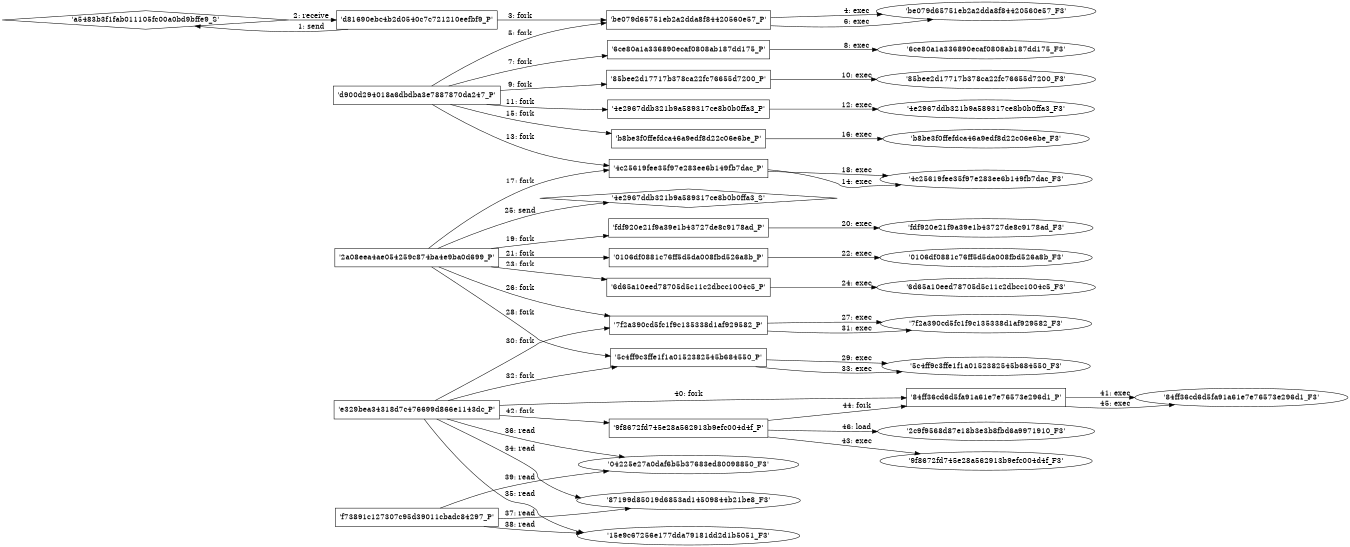 digraph "D:\Learning\Paper\apt\基于CTI的攻击预警\Dataset\攻击图\ASGfromALLCTI\Twin zero-day attacks PROMETHIUM and NEODYMIUM target individuals in Europe.dot" {
rankdir="LR"
size="9"
fixedsize="false"
splines="true"
nodesep=0.3
ranksep=0
fontsize=10
overlap="scalexy"
engine= "neato"
	"'a5483b3f1fab011105fc00a0bd9bffe9_S'" [node_type=Socket shape=diamond]
	"'d81690ebc4b2d0540c7c721210eefbf9_P'" [node_type=Process shape=box]
	"'d81690ebc4b2d0540c7c721210eefbf9_P'" -> "'a5483b3f1fab011105fc00a0bd9bffe9_S'" [label="1: send"]
	"'a5483b3f1fab011105fc00a0bd9bffe9_S'" -> "'d81690ebc4b2d0540c7c721210eefbf9_P'" [label="2: receive"]
	"'d81690ebc4b2d0540c7c721210eefbf9_P'" [node_type=Process shape=box]
	"'be079d65751eb2a2dda8f84420560e57_P'" [node_type=Process shape=box]
	"'d81690ebc4b2d0540c7c721210eefbf9_P'" -> "'be079d65751eb2a2dda8f84420560e57_P'" [label="3: fork"]
	"'be079d65751eb2a2dda8f84420560e57_P'" [node_type=Process shape=box]
	"'be079d65751eb2a2dda8f84420560e57_F3'" [node_type=File shape=ellipse]
	"'be079d65751eb2a2dda8f84420560e57_P'" -> "'be079d65751eb2a2dda8f84420560e57_F3'" [label="4: exec"]
	"'d900d294018a6dbdba3e7887870da247_P'" [node_type=Process shape=box]
	"'be079d65751eb2a2dda8f84420560e57_P'" [node_type=Process shape=box]
	"'d900d294018a6dbdba3e7887870da247_P'" -> "'be079d65751eb2a2dda8f84420560e57_P'" [label="5: fork"]
	"'be079d65751eb2a2dda8f84420560e57_P'" [node_type=Process shape=box]
	"'be079d65751eb2a2dda8f84420560e57_F3'" [node_type=File shape=ellipse]
	"'be079d65751eb2a2dda8f84420560e57_P'" -> "'be079d65751eb2a2dda8f84420560e57_F3'" [label="6: exec"]
	"'d900d294018a6dbdba3e7887870da247_P'" [node_type=Process shape=box]
	"'6ce80a1a336890ecaf0808ab187dd175_P'" [node_type=Process shape=box]
	"'d900d294018a6dbdba3e7887870da247_P'" -> "'6ce80a1a336890ecaf0808ab187dd175_P'" [label="7: fork"]
	"'6ce80a1a336890ecaf0808ab187dd175_P'" [node_type=Process shape=box]
	"'6ce80a1a336890ecaf0808ab187dd175_F3'" [node_type=File shape=ellipse]
	"'6ce80a1a336890ecaf0808ab187dd175_P'" -> "'6ce80a1a336890ecaf0808ab187dd175_F3'" [label="8: exec"]
	"'d900d294018a6dbdba3e7887870da247_P'" [node_type=Process shape=box]
	"'85bee2d17717b378ca22fc76655d7200_P'" [node_type=Process shape=box]
	"'d900d294018a6dbdba3e7887870da247_P'" -> "'85bee2d17717b378ca22fc76655d7200_P'" [label="9: fork"]
	"'85bee2d17717b378ca22fc76655d7200_P'" [node_type=Process shape=box]
	"'85bee2d17717b378ca22fc76655d7200_F3'" [node_type=File shape=ellipse]
	"'85bee2d17717b378ca22fc76655d7200_P'" -> "'85bee2d17717b378ca22fc76655d7200_F3'" [label="10: exec"]
	"'d900d294018a6dbdba3e7887870da247_P'" [node_type=Process shape=box]
	"'4e2967ddb321b9a589317ce8b0b0ffa3_P'" [node_type=Process shape=box]
	"'d900d294018a6dbdba3e7887870da247_P'" -> "'4e2967ddb321b9a589317ce8b0b0ffa3_P'" [label="11: fork"]
	"'4e2967ddb321b9a589317ce8b0b0ffa3_P'" [node_type=Process shape=box]
	"'4e2967ddb321b9a589317ce8b0b0ffa3_F3'" [node_type=File shape=ellipse]
	"'4e2967ddb321b9a589317ce8b0b0ffa3_P'" -> "'4e2967ddb321b9a589317ce8b0b0ffa3_F3'" [label="12: exec"]
	"'d900d294018a6dbdba3e7887870da247_P'" [node_type=Process shape=box]
	"'4c25619fee35f97e283ee6b149fb7dac_P'" [node_type=Process shape=box]
	"'d900d294018a6dbdba3e7887870da247_P'" -> "'4c25619fee35f97e283ee6b149fb7dac_P'" [label="13: fork"]
	"'4c25619fee35f97e283ee6b149fb7dac_P'" [node_type=Process shape=box]
	"'4c25619fee35f97e283ee6b149fb7dac_F3'" [node_type=File shape=ellipse]
	"'4c25619fee35f97e283ee6b149fb7dac_P'" -> "'4c25619fee35f97e283ee6b149fb7dac_F3'" [label="14: exec"]
	"'d900d294018a6dbdba3e7887870da247_P'" [node_type=Process shape=box]
	"'b8be3f0ffefdca46a9edf8d22c06e6be_P'" [node_type=Process shape=box]
	"'d900d294018a6dbdba3e7887870da247_P'" -> "'b8be3f0ffefdca46a9edf8d22c06e6be_P'" [label="15: fork"]
	"'b8be3f0ffefdca46a9edf8d22c06e6be_P'" [node_type=Process shape=box]
	"'b8be3f0ffefdca46a9edf8d22c06e6be_F3'" [node_type=File shape=ellipse]
	"'b8be3f0ffefdca46a9edf8d22c06e6be_P'" -> "'b8be3f0ffefdca46a9edf8d22c06e6be_F3'" [label="16: exec"]
	"'2a08eea4ae054259c874ba4e9ba0d699_P'" [node_type=Process shape=box]
	"'4c25619fee35f97e283ee6b149fb7dac_P'" [node_type=Process shape=box]
	"'2a08eea4ae054259c874ba4e9ba0d699_P'" -> "'4c25619fee35f97e283ee6b149fb7dac_P'" [label="17: fork"]
	"'4c25619fee35f97e283ee6b149fb7dac_P'" [node_type=Process shape=box]
	"'4c25619fee35f97e283ee6b149fb7dac_F3'" [node_type=File shape=ellipse]
	"'4c25619fee35f97e283ee6b149fb7dac_P'" -> "'4c25619fee35f97e283ee6b149fb7dac_F3'" [label="18: exec"]
	"'2a08eea4ae054259c874ba4e9ba0d699_P'" [node_type=Process shape=box]
	"'fdf920e21f9a39e1b43727de8c9178ad_P'" [node_type=Process shape=box]
	"'2a08eea4ae054259c874ba4e9ba0d699_P'" -> "'fdf920e21f9a39e1b43727de8c9178ad_P'" [label="19: fork"]
	"'fdf920e21f9a39e1b43727de8c9178ad_P'" [node_type=Process shape=box]
	"'fdf920e21f9a39e1b43727de8c9178ad_F3'" [node_type=File shape=ellipse]
	"'fdf920e21f9a39e1b43727de8c9178ad_P'" -> "'fdf920e21f9a39e1b43727de8c9178ad_F3'" [label="20: exec"]
	"'2a08eea4ae054259c874ba4e9ba0d699_P'" [node_type=Process shape=box]
	"'0106df0881c76ff5d5da008fbd526a8b_P'" [node_type=Process shape=box]
	"'2a08eea4ae054259c874ba4e9ba0d699_P'" -> "'0106df0881c76ff5d5da008fbd526a8b_P'" [label="21: fork"]
	"'0106df0881c76ff5d5da008fbd526a8b_P'" [node_type=Process shape=box]
	"'0106df0881c76ff5d5da008fbd526a8b_F3'" [node_type=File shape=ellipse]
	"'0106df0881c76ff5d5da008fbd526a8b_P'" -> "'0106df0881c76ff5d5da008fbd526a8b_F3'" [label="22: exec"]
	"'2a08eea4ae054259c874ba4e9ba0d699_P'" [node_type=Process shape=box]
	"'6d65a10eed78705d5c11c2dbcc1004c5_P'" [node_type=Process shape=box]
	"'2a08eea4ae054259c874ba4e9ba0d699_P'" -> "'6d65a10eed78705d5c11c2dbcc1004c5_P'" [label="23: fork"]
	"'6d65a10eed78705d5c11c2dbcc1004c5_P'" [node_type=Process shape=box]
	"'6d65a10eed78705d5c11c2dbcc1004c5_F3'" [node_type=File shape=ellipse]
	"'6d65a10eed78705d5c11c2dbcc1004c5_P'" -> "'6d65a10eed78705d5c11c2dbcc1004c5_F3'" [label="24: exec"]
	"'4e2967ddb321b9a589317ce8b0b0ffa3_S'" [node_type=Socket shape=diamond]
	"'2a08eea4ae054259c874ba4e9ba0d699_P'" [node_type=Process shape=box]
	"'2a08eea4ae054259c874ba4e9ba0d699_P'" -> "'4e2967ddb321b9a589317ce8b0b0ffa3_S'" [label="25: send"]
	"'2a08eea4ae054259c874ba4e9ba0d699_P'" [node_type=Process shape=box]
	"'7f2a390cd5fc1f9c135338d1af929582_P'" [node_type=Process shape=box]
	"'2a08eea4ae054259c874ba4e9ba0d699_P'" -> "'7f2a390cd5fc1f9c135338d1af929582_P'" [label="26: fork"]
	"'7f2a390cd5fc1f9c135338d1af929582_P'" [node_type=Process shape=box]
	"'7f2a390cd5fc1f9c135338d1af929582_F3'" [node_type=File shape=ellipse]
	"'7f2a390cd5fc1f9c135338d1af929582_P'" -> "'7f2a390cd5fc1f9c135338d1af929582_F3'" [label="27: exec"]
	"'2a08eea4ae054259c874ba4e9ba0d699_P'" [node_type=Process shape=box]
	"'5c4ff9c3ffe1f1a0152382545b684550_P'" [node_type=Process shape=box]
	"'2a08eea4ae054259c874ba4e9ba0d699_P'" -> "'5c4ff9c3ffe1f1a0152382545b684550_P'" [label="28: fork"]
	"'5c4ff9c3ffe1f1a0152382545b684550_P'" [node_type=Process shape=box]
	"'5c4ff9c3ffe1f1a0152382545b684550_F3'" [node_type=File shape=ellipse]
	"'5c4ff9c3ffe1f1a0152382545b684550_P'" -> "'5c4ff9c3ffe1f1a0152382545b684550_F3'" [label="29: exec"]
	"'e329bea34318d7c476699d866e1143dc_P'" [node_type=Process shape=box]
	"'7f2a390cd5fc1f9c135338d1af929582_P'" [node_type=Process shape=box]
	"'e329bea34318d7c476699d866e1143dc_P'" -> "'7f2a390cd5fc1f9c135338d1af929582_P'" [label="30: fork"]
	"'7f2a390cd5fc1f9c135338d1af929582_P'" [node_type=Process shape=box]
	"'7f2a390cd5fc1f9c135338d1af929582_F3'" [node_type=File shape=ellipse]
	"'7f2a390cd5fc1f9c135338d1af929582_P'" -> "'7f2a390cd5fc1f9c135338d1af929582_F3'" [label="31: exec"]
	"'e329bea34318d7c476699d866e1143dc_P'" [node_type=Process shape=box]
	"'5c4ff9c3ffe1f1a0152382545b684550_P'" [node_type=Process shape=box]
	"'e329bea34318d7c476699d866e1143dc_P'" -> "'5c4ff9c3ffe1f1a0152382545b684550_P'" [label="32: fork"]
	"'5c4ff9c3ffe1f1a0152382545b684550_P'" [node_type=Process shape=box]
	"'5c4ff9c3ffe1f1a0152382545b684550_F3'" [node_type=File shape=ellipse]
	"'5c4ff9c3ffe1f1a0152382545b684550_P'" -> "'5c4ff9c3ffe1f1a0152382545b684550_F3'" [label="33: exec"]
	"'87199d85019d6853ad14509844b21be8_F3'" [node_type=file shape=ellipse]
	"'e329bea34318d7c476699d866e1143dc_P'" [node_type=Process shape=box]
	"'e329bea34318d7c476699d866e1143dc_P'" -> "'87199d85019d6853ad14509844b21be8_F3'" [label="34: read"]
	"'15e9c67256e177dda79181dd2d1b5051_F3'" [node_type=file shape=ellipse]
	"'e329bea34318d7c476699d866e1143dc_P'" [node_type=Process shape=box]
	"'e329bea34318d7c476699d866e1143dc_P'" -> "'15e9c67256e177dda79181dd2d1b5051_F3'" [label="35: read"]
	"'04225e27a0daf6b5b37683ed80098850_F3'" [node_type=file shape=ellipse]
	"'e329bea34318d7c476699d866e1143dc_P'" [node_type=Process shape=box]
	"'e329bea34318d7c476699d866e1143dc_P'" -> "'04225e27a0daf6b5b37683ed80098850_F3'" [label="36: read"]
	"'87199d85019d6853ad14509844b21be8_F3'" [node_type=file shape=ellipse]
	"'f73891c127307c95d39011cbadc84297_P'" [node_type=Process shape=box]
	"'f73891c127307c95d39011cbadc84297_P'" -> "'87199d85019d6853ad14509844b21be8_F3'" [label="37: read"]
	"'15e9c67256e177dda79181dd2d1b5051_F3'" [node_type=file shape=ellipse]
	"'f73891c127307c95d39011cbadc84297_P'" [node_type=Process shape=box]
	"'f73891c127307c95d39011cbadc84297_P'" -> "'15e9c67256e177dda79181dd2d1b5051_F3'" [label="38: read"]
	"'04225e27a0daf6b5b37683ed80098850_F3'" [node_type=file shape=ellipse]
	"'f73891c127307c95d39011cbadc84297_P'" [node_type=Process shape=box]
	"'f73891c127307c95d39011cbadc84297_P'" -> "'04225e27a0daf6b5b37683ed80098850_F3'" [label="39: read"]
	"'e329bea34318d7c476699d866e1143dc_P'" [node_type=Process shape=box]
	"'84ff36cd6d5fa91a61e7e76573e296d1_P'" [node_type=Process shape=box]
	"'e329bea34318d7c476699d866e1143dc_P'" -> "'84ff36cd6d5fa91a61e7e76573e296d1_P'" [label="40: fork"]
	"'84ff36cd6d5fa91a61e7e76573e296d1_P'" [node_type=Process shape=box]
	"'84ff36cd6d5fa91a61e7e76573e296d1_F3'" [node_type=File shape=ellipse]
	"'84ff36cd6d5fa91a61e7e76573e296d1_P'" -> "'84ff36cd6d5fa91a61e7e76573e296d1_F3'" [label="41: exec"]
	"'e329bea34318d7c476699d866e1143dc_P'" [node_type=Process shape=box]
	"'9f8672fd745e28a562913b9efc004d4f_P'" [node_type=Process shape=box]
	"'e329bea34318d7c476699d866e1143dc_P'" -> "'9f8672fd745e28a562913b9efc004d4f_P'" [label="42: fork"]
	"'9f8672fd745e28a562913b9efc004d4f_P'" [node_type=Process shape=box]
	"'9f8672fd745e28a562913b9efc004d4f_F3'" [node_type=File shape=ellipse]
	"'9f8672fd745e28a562913b9efc004d4f_P'" -> "'9f8672fd745e28a562913b9efc004d4f_F3'" [label="43: exec"]
	"'9f8672fd745e28a562913b9efc004d4f_P'" [node_type=Process shape=box]
	"'84ff36cd6d5fa91a61e7e76573e296d1_P'" [node_type=Process shape=box]
	"'9f8672fd745e28a562913b9efc004d4f_P'" -> "'84ff36cd6d5fa91a61e7e76573e296d1_P'" [label="44: fork"]
	"'84ff36cd6d5fa91a61e7e76573e296d1_P'" [node_type=Process shape=box]
	"'84ff36cd6d5fa91a61e7e76573e296d1_F3'" [node_type=File shape=ellipse]
	"'84ff36cd6d5fa91a61e7e76573e296d1_P'" -> "'84ff36cd6d5fa91a61e7e76573e296d1_F3'" [label="45: exec"]
	"'2c9f9568d87e18b3e3b8fbd6a9971910_F3'" [node_type=file shape=ellipse]
	"'9f8672fd745e28a562913b9efc004d4f_P'" [node_type=Process shape=box]
	"'9f8672fd745e28a562913b9efc004d4f_P'" -> "'2c9f9568d87e18b3e3b8fbd6a9971910_F3'" [label="46: load"]
}
